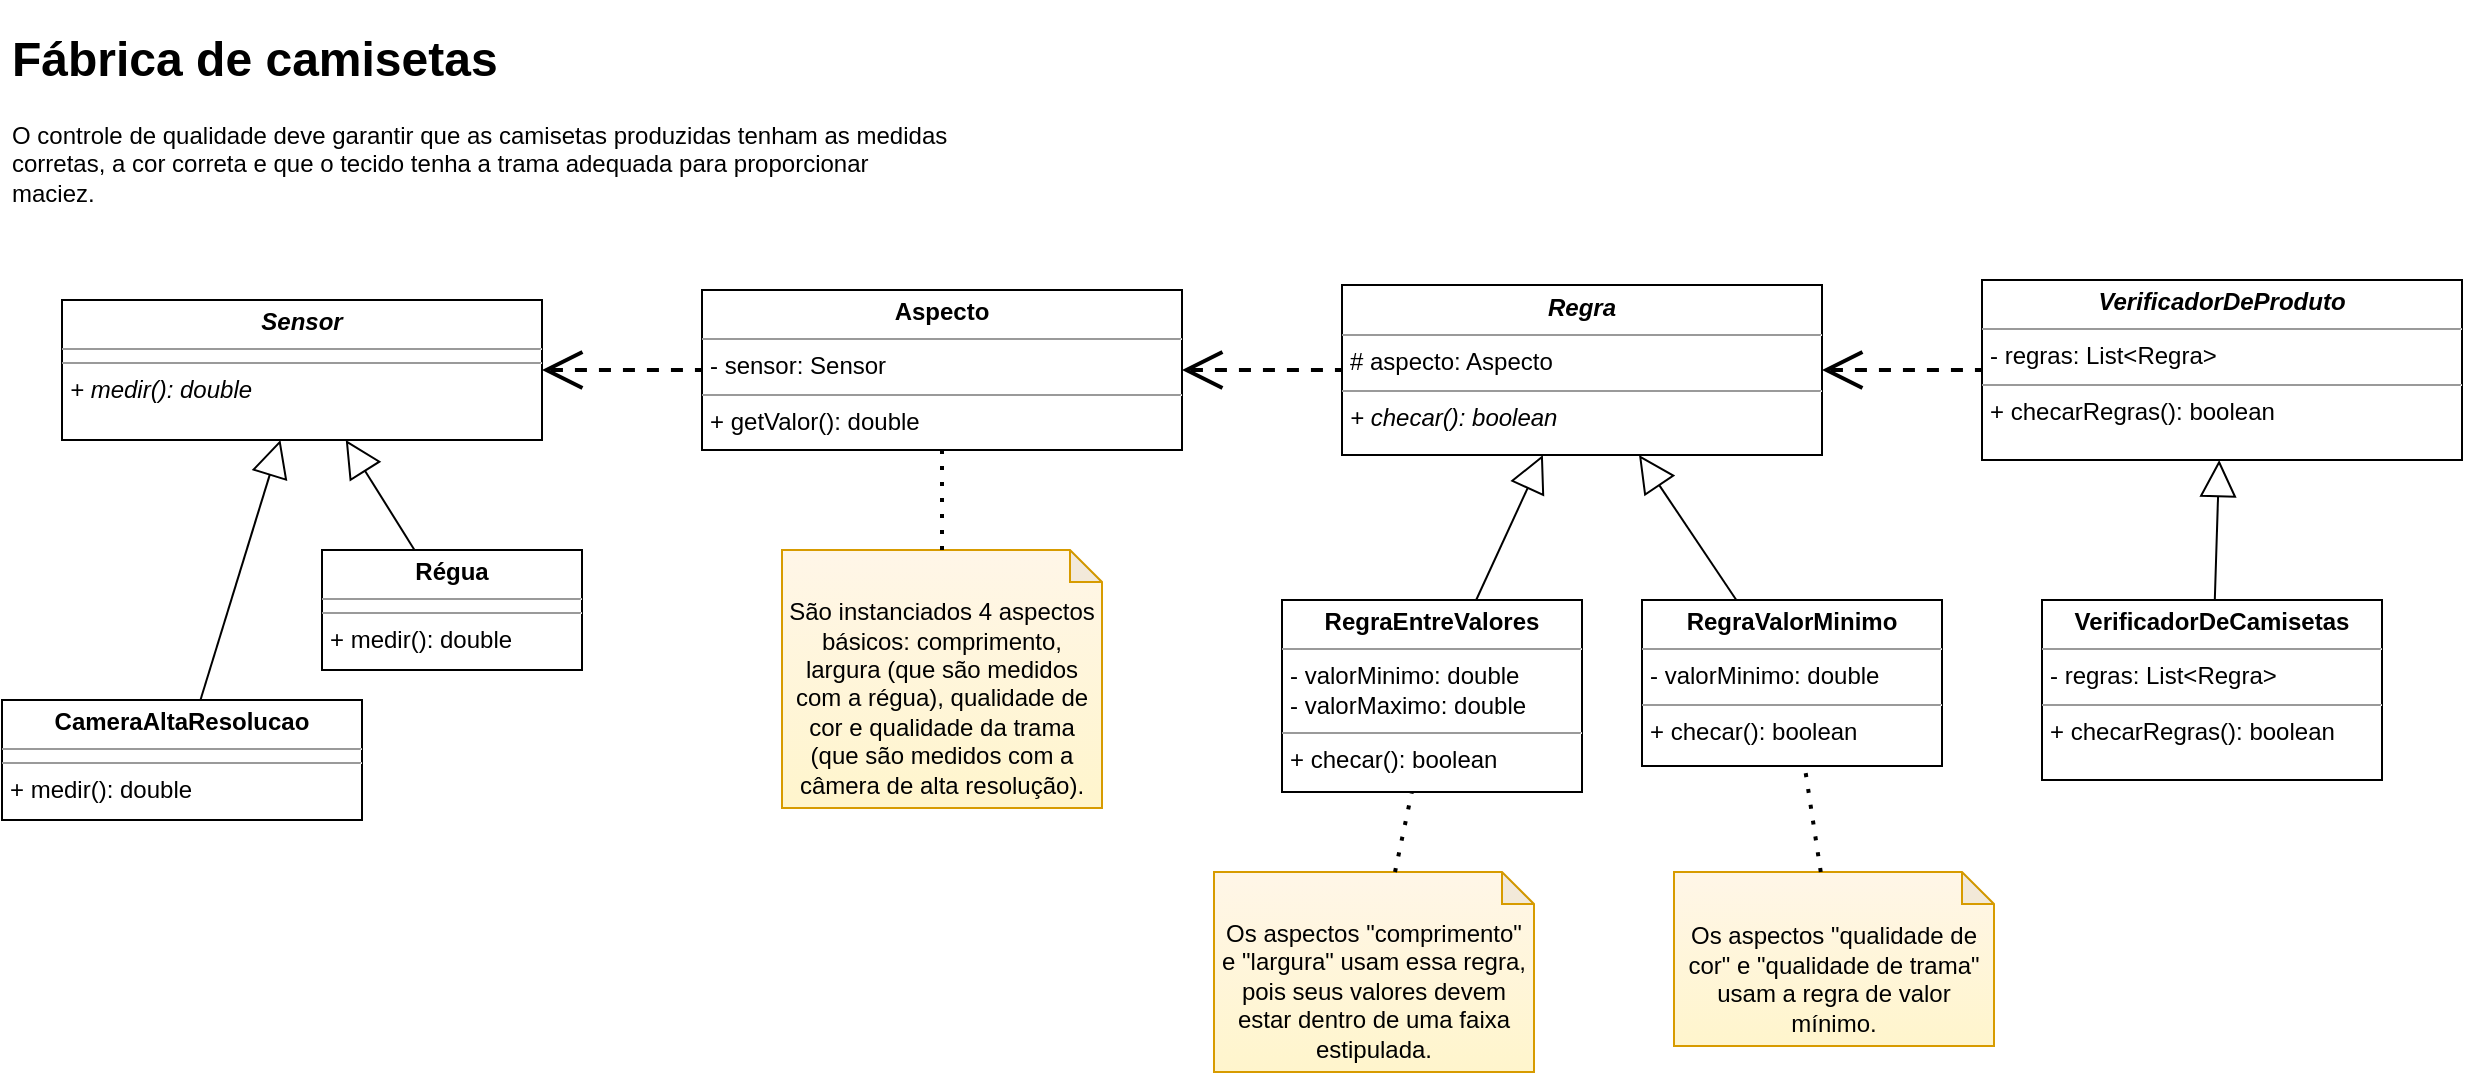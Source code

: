 <mxfile version="20.8.22" type="device"><diagram name="Page-1" id="PzzocYV5nFYKMH4FidWm"><mxGraphModel dx="1304" dy="727" grid="0" gridSize="10" guides="1" tooltips="1" connect="1" arrows="1" fold="1" page="1" pageScale="1" pageWidth="1400" pageHeight="800" math="0" shadow="0"><root><mxCell id="0"/><mxCell id="1" parent="0"/><mxCell id="ZPMtnP06QTMbgnu89D6Y-10" value="&lt;p style=&quot;margin:0px;margin-top:4px;text-align:center;&quot;&gt;&lt;i&gt;&lt;b&gt;Sensor&lt;/b&gt;&lt;/i&gt;&lt;br&gt;&lt;/p&gt;&lt;hr size=&quot;1&quot;&gt;&lt;hr size=&quot;1&quot;&gt;&lt;p style=&quot;margin:0px;margin-left:4px;&quot;&gt;&lt;i&gt;+ medir(): double&lt;/i&gt;&lt;br&gt;&lt;/p&gt;" style="verticalAlign=top;align=left;overflow=fill;fontSize=12;fontFamily=Helvetica;html=1;" parent="1" vertex="1"><mxGeometry x="115" y="242" width="240" height="70" as="geometry"/></mxCell><mxCell id="mQxsMc0wAawdpv9y9R5f-1" value="&lt;p style=&quot;margin:0px;margin-top:4px;text-align:center;&quot;&gt;&lt;b&gt;Aspecto&lt;/b&gt;&lt;/p&gt;&lt;hr size=&quot;1&quot;&gt;&lt;p style=&quot;margin:0px;margin-left:4px;&quot;&gt;- sensor: Sensor&lt;br&gt;&lt;/p&gt;&lt;hr size=&quot;1&quot;&gt;&lt;p style=&quot;margin:0px;margin-left:4px;&quot;&gt;+ getValor(): double&lt;br&gt;&lt;/p&gt;" style="verticalAlign=top;align=left;overflow=fill;fontSize=12;fontFamily=Helvetica;html=1;" parent="1" vertex="1"><mxGeometry x="435" y="237" width="240" height="80" as="geometry"/></mxCell><mxCell id="mQxsMc0wAawdpv9y9R5f-2" value="&lt;p style=&quot;margin:0px;margin-top:4px;text-align:center;&quot;&gt;&lt;i&gt;&lt;b&gt;VerificadorDeProduto&lt;/b&gt;&lt;/i&gt;&lt;/p&gt;&lt;hr size=&quot;1&quot;&gt;&lt;p style=&quot;margin:0px;margin-left:4px;&quot;&gt;- regras: List&amp;lt;Regra&amp;gt;&lt;br&gt;&lt;/p&gt;&lt;hr size=&quot;1&quot;&gt;&lt;p style=&quot;margin:0px;margin-left:4px;&quot;&gt;+ checarRegras(): boolean&lt;i&gt;&lt;br&gt;&lt;/i&gt;&lt;/p&gt;" style="verticalAlign=top;align=left;overflow=fill;fontSize=12;fontFamily=Helvetica;html=1;" parent="1" vertex="1"><mxGeometry x="1075" y="232" width="240" height="90" as="geometry"/></mxCell><mxCell id="mQxsMc0wAawdpv9y9R5f-3" value="&lt;p style=&quot;margin:0px;margin-top:4px;text-align:center;&quot;&gt;&lt;i&gt;&lt;b&gt;Regra&lt;/b&gt;&lt;/i&gt;&lt;/p&gt;&lt;hr size=&quot;1&quot;&gt;&lt;p style=&quot;margin:0px;margin-left:4px;&quot;&gt;# aspecto: Aspecto&lt;/p&gt;&lt;hr size=&quot;1&quot;&gt;&lt;p style=&quot;margin:0px;margin-left:4px;&quot;&gt;&lt;i&gt;+ checar(): boolean&lt;/i&gt;&lt;/p&gt;" style="verticalAlign=top;align=left;overflow=fill;fontSize=12;fontFamily=Helvetica;html=1;" parent="1" vertex="1"><mxGeometry x="755" y="234.5" width="240" height="85" as="geometry"/></mxCell><mxCell id="mQxsMc0wAawdpv9y9R5f-6" value="" style="endArrow=none;dashed=1;html=1;rounded=0;strokeColor=default;strokeWidth=2;startSize=16;endSize=6;sourcePerimeterSpacing=0;targetPerimeterSpacing=0;startArrow=open;startFill=0;" parent="1" source="mQxsMc0wAawdpv9y9R5f-1" target="mQxsMc0wAawdpv9y9R5f-3" edge="1"><mxGeometry width="50" height="50" relative="1" as="geometry"><mxPoint x="865" y="582" as="sourcePoint"/><mxPoint x="1185" y="582" as="targetPoint"/></mxGeometry></mxCell><mxCell id="mQxsMc0wAawdpv9y9R5f-7" value="" style="endArrow=none;dashed=1;html=1;rounded=0;strokeColor=default;strokeWidth=2;startSize=16;endSize=6;sourcePerimeterSpacing=0;targetPerimeterSpacing=0;startArrow=open;startFill=0;" parent="1" source="ZPMtnP06QTMbgnu89D6Y-10" target="mQxsMc0wAawdpv9y9R5f-1" edge="1"><mxGeometry width="50" height="50" relative="1" as="geometry"><mxPoint x="855" y="692" as="sourcePoint"/><mxPoint x="1175" y="692" as="targetPoint"/></mxGeometry></mxCell><mxCell id="mQxsMc0wAawdpv9y9R5f-8" value="" style="endArrow=none;dashed=1;html=1;rounded=0;strokeColor=default;strokeWidth=2;startSize=16;endSize=6;sourcePerimeterSpacing=0;targetPerimeterSpacing=0;startArrow=open;startFill=0;" parent="1" source="mQxsMc0wAawdpv9y9R5f-3" target="mQxsMc0wAawdpv9y9R5f-2" edge="1"><mxGeometry width="50" height="50" relative="1" as="geometry"><mxPoint x="755" y="542" as="sourcePoint"/><mxPoint x="1075" y="542" as="targetPoint"/></mxGeometry></mxCell><mxCell id="MZL-bc2o_qlJ_1AtQdcW-15" value="" style="endArrow=none;html=1;rounded=0;strokeColor=default;strokeWidth=1;startSize=16;endSize=6;sourcePerimeterSpacing=0;targetPerimeterSpacing=0;startArrow=block;startFill=0;" edge="1" parent="1" source="mQxsMc0wAawdpv9y9R5f-3" target="MZL-bc2o_qlJ_1AtQdcW-16"><mxGeometry width="50" height="50" relative="1" as="geometry"><mxPoint x="827" y="377" as="sourcePoint"/><mxPoint x="775" y="447" as="targetPoint"/></mxGeometry></mxCell><mxCell id="MZL-bc2o_qlJ_1AtQdcW-16" value="&lt;p style=&quot;margin:0px;margin-top:4px;text-align:center;&quot;&gt;&lt;b&gt;RegraValorMinimo&lt;/b&gt;&lt;/p&gt;&lt;hr size=&quot;1&quot;&gt;&lt;p style=&quot;margin:0px;margin-left:4px;&quot;&gt;- valorMinimo: double&lt;br&gt;&lt;/p&gt;&lt;hr size=&quot;1&quot;&gt;&lt;p style=&quot;margin:0px;margin-left:4px;&quot;&gt;+ checar(): boolean&lt;/p&gt;" style="verticalAlign=top;align=left;overflow=fill;fontSize=12;fontFamily=Helvetica;html=1;" vertex="1" parent="1"><mxGeometry x="905" y="392" width="150" height="83" as="geometry"/></mxCell><mxCell id="MZL-bc2o_qlJ_1AtQdcW-23" value="São instanciados 4 aspectos básicos: comprimento, largura (que são medidos com a régua), qualidade de cor e qualidade da trama (que são medidos com a câmera de alta resolução)." style="shape=note;whiteSpace=wrap;html=1;backgroundOutline=1;darkOpacity=0.05;size=16;verticalAlign=bottom;fillColor=#FFF6E8;strokeColor=#d79b00;gradientColor=#FFF5CC;spacing=4;" vertex="1" parent="1"><mxGeometry x="475" y="367" width="160" height="129" as="geometry"/></mxCell><mxCell id="MZL-bc2o_qlJ_1AtQdcW-27" value="&lt;p style=&quot;margin:0px;margin-top:4px;text-align:center;&quot;&gt;&lt;b&gt;Régua&lt;/b&gt;&lt;br&gt;&lt;/p&gt;&lt;hr size=&quot;1&quot;&gt;&lt;hr size=&quot;1&quot;&gt;&lt;p style=&quot;margin:0px;margin-left:4px;&quot;&gt;+ medir(): double&lt;br&gt;&lt;/p&gt;" style="verticalAlign=top;align=left;overflow=fill;fontSize=12;fontFamily=Helvetica;html=1;" vertex="1" parent="1"><mxGeometry x="245" y="367" width="130" height="60" as="geometry"/></mxCell><mxCell id="MZL-bc2o_qlJ_1AtQdcW-28" value="" style="endArrow=none;html=1;rounded=0;strokeColor=default;strokeWidth=1;startSize=16;endSize=6;sourcePerimeterSpacing=0;targetPerimeterSpacing=0;startArrow=block;startFill=0;" edge="1" parent="1" source="ZPMtnP06QTMbgnu89D6Y-10" target="MZL-bc2o_qlJ_1AtQdcW-27"><mxGeometry width="50" height="50" relative="1" as="geometry"><mxPoint x="465" y="403.5" as="sourcePoint"/><mxPoint x="365" y="510.5" as="targetPoint"/></mxGeometry></mxCell><mxCell id="MZL-bc2o_qlJ_1AtQdcW-29" value="&lt;p style=&quot;margin:0px;margin-top:4px;text-align:center;&quot;&gt;&lt;b&gt;CameraAltaResolucao&lt;/b&gt;&lt;br&gt;&lt;/p&gt;&lt;hr size=&quot;1&quot;&gt;&lt;hr size=&quot;1&quot;&gt;&lt;p style=&quot;margin:0px;margin-left:4px;&quot;&gt;+ medir(): double&lt;br&gt;&lt;/p&gt;" style="verticalAlign=top;align=left;overflow=fill;fontSize=12;fontFamily=Helvetica;html=1;" vertex="1" parent="1"><mxGeometry x="85" y="442" width="180" height="60" as="geometry"/></mxCell><mxCell id="MZL-bc2o_qlJ_1AtQdcW-30" value="" style="endArrow=none;html=1;rounded=0;strokeColor=default;strokeWidth=1;startSize=16;endSize=6;sourcePerimeterSpacing=0;targetPerimeterSpacing=0;startArrow=block;startFill=0;" edge="1" parent="1" source="ZPMtnP06QTMbgnu89D6Y-10" target="MZL-bc2o_qlJ_1AtQdcW-29"><mxGeometry width="50" height="50" relative="1" as="geometry"><mxPoint x="222" y="322" as="sourcePoint"/><mxPoint x="170" y="402" as="targetPoint"/></mxGeometry></mxCell><mxCell id="MZL-bc2o_qlJ_1AtQdcW-31" value="&lt;p style=&quot;margin:0px;margin-top:4px;text-align:center;&quot;&gt;&lt;b&gt;VerificadorDeCamisetas&lt;/b&gt;&lt;/p&gt;&lt;hr size=&quot;1&quot;&gt;&lt;p style=&quot;margin:0px;margin-left:4px;&quot;&gt;- regras: List&amp;lt;Regra&amp;gt;&lt;br&gt;&lt;/p&gt;&lt;hr size=&quot;1&quot;&gt;&lt;p style=&quot;margin:0px;margin-left:4px;&quot;&gt;+ checarRegras(): boolean&lt;i&gt;&lt;br&gt;&lt;/i&gt;&lt;/p&gt;" style="verticalAlign=top;align=left;overflow=fill;fontSize=12;fontFamily=Helvetica;html=1;" vertex="1" parent="1"><mxGeometry x="1105" y="392" width="170" height="90" as="geometry"/></mxCell><mxCell id="MZL-bc2o_qlJ_1AtQdcW-32" value="" style="endArrow=none;html=1;rounded=0;strokeColor=default;strokeWidth=1;startSize=16;endSize=6;sourcePerimeterSpacing=0;targetPerimeterSpacing=0;startArrow=block;startFill=0;" edge="1" parent="1" source="mQxsMc0wAawdpv9y9R5f-2" target="MZL-bc2o_qlJ_1AtQdcW-31"><mxGeometry width="50" height="50" relative="1" as="geometry"><mxPoint x="879" y="330" as="sourcePoint"/><mxPoint x="867" y="412" as="targetPoint"/></mxGeometry></mxCell><mxCell id="MZL-bc2o_qlJ_1AtQdcW-34" value="" style="endArrow=none;dashed=1;html=1;dashPattern=1 3;strokeWidth=2;rounded=0;" edge="1" parent="1" source="mQxsMc0wAawdpv9y9R5f-1" target="MZL-bc2o_qlJ_1AtQdcW-23"><mxGeometry width="50" height="50" relative="1" as="geometry"><mxPoint x="745" y="452" as="sourcePoint"/><mxPoint x="795" y="402" as="targetPoint"/></mxGeometry></mxCell><mxCell id="MZL-bc2o_qlJ_1AtQdcW-35" value="&lt;h1&gt;Fábrica de camisetas&lt;br&gt;&lt;/h1&gt;&lt;p&gt;O controle de qualidade deve garantir que as camisetas produzidas tenham as medidas corretas, a cor correta e que o tecido tenha a trama adequada para proporcionar maciez.&lt;br&gt;&lt;/p&gt;" style="text;html=1;strokeColor=none;fillColor=none;spacing=5;spacingTop=-20;whiteSpace=wrap;overflow=hidden;rounded=0;" vertex="1" parent="1"><mxGeometry x="85" y="102" width="480" height="110" as="geometry"/></mxCell><mxCell id="MZL-bc2o_qlJ_1AtQdcW-36" value="&lt;p style=&quot;margin:0px;margin-top:4px;text-align:center;&quot;&gt;&lt;b&gt;RegraEntreValores&lt;/b&gt;&lt;/p&gt;&lt;hr size=&quot;1&quot;&gt;&lt;p style=&quot;margin:0px;margin-left:4px;&quot;&gt;- valorMinimo: double&lt;/p&gt;&lt;p style=&quot;margin:0px;margin-left:4px;&quot;&gt;- valorMaximo: double&lt;/p&gt;&lt;hr size=&quot;1&quot;&gt;&lt;p style=&quot;margin:0px;margin-left:4px;&quot;&gt;+ checar(): boolean&lt;/p&gt;" style="verticalAlign=top;align=left;overflow=fill;fontSize=12;fontFamily=Helvetica;html=1;" vertex="1" parent="1"><mxGeometry x="725" y="392" width="150" height="96" as="geometry"/></mxCell><mxCell id="MZL-bc2o_qlJ_1AtQdcW-37" value="" style="endArrow=none;html=1;rounded=0;strokeColor=default;strokeWidth=1;startSize=16;endSize=6;sourcePerimeterSpacing=0;targetPerimeterSpacing=0;startArrow=block;startFill=0;" edge="1" parent="1" source="mQxsMc0wAawdpv9y9R5f-3" target="MZL-bc2o_qlJ_1AtQdcW-36"><mxGeometry width="50" height="50" relative="1" as="geometry"><mxPoint x="863" y="330" as="sourcePoint"/><mxPoint x="826" y="402" as="targetPoint"/></mxGeometry></mxCell><mxCell id="MZL-bc2o_qlJ_1AtQdcW-38" value="Os aspectos &quot;comprimento&quot; e &quot;largura&quot; usam essa regra, pois seus valores devem estar dentro de uma faixa estipulada." style="shape=note;whiteSpace=wrap;html=1;backgroundOutline=1;darkOpacity=0.05;size=16;verticalAlign=bottom;fillColor=#FFF6E8;strokeColor=#d79b00;gradientColor=#FFF5CC;spacing=4;" vertex="1" parent="1"><mxGeometry x="691" y="528" width="160" height="100" as="geometry"/></mxCell><mxCell id="MZL-bc2o_qlJ_1AtQdcW-39" value="Os aspectos &quot;qualidade de cor&quot; e &quot;qualidade de trama&quot; usam a regra de valor mínimo." style="shape=note;whiteSpace=wrap;html=1;backgroundOutline=1;darkOpacity=0.05;size=16;verticalAlign=bottom;fillColor=#FFF6E8;strokeColor=#d79b00;gradientColor=#FFF5CC;spacing=4;" vertex="1" parent="1"><mxGeometry x="921" y="528" width="160" height="87" as="geometry"/></mxCell><mxCell id="MZL-bc2o_qlJ_1AtQdcW-40" value="" style="endArrow=none;dashed=1;html=1;dashPattern=1 3;strokeWidth=2;rounded=0;" edge="1" parent="1" source="MZL-bc2o_qlJ_1AtQdcW-38" target="MZL-bc2o_qlJ_1AtQdcW-36"><mxGeometry width="50" height="50" relative="1" as="geometry"><mxPoint x="685" y="412" as="sourcePoint"/><mxPoint x="735" y="362" as="targetPoint"/></mxGeometry></mxCell><mxCell id="MZL-bc2o_qlJ_1AtQdcW-41" value="" style="endArrow=none;dashed=1;html=1;dashPattern=1 3;strokeWidth=2;rounded=0;" edge="1" parent="1" source="MZL-bc2o_qlJ_1AtQdcW-39" target="MZL-bc2o_qlJ_1AtQdcW-16"><mxGeometry width="50" height="50" relative="1" as="geometry"><mxPoint x="685" y="412" as="sourcePoint"/><mxPoint x="735" y="362" as="targetPoint"/></mxGeometry></mxCell></root></mxGraphModel></diagram></mxfile>